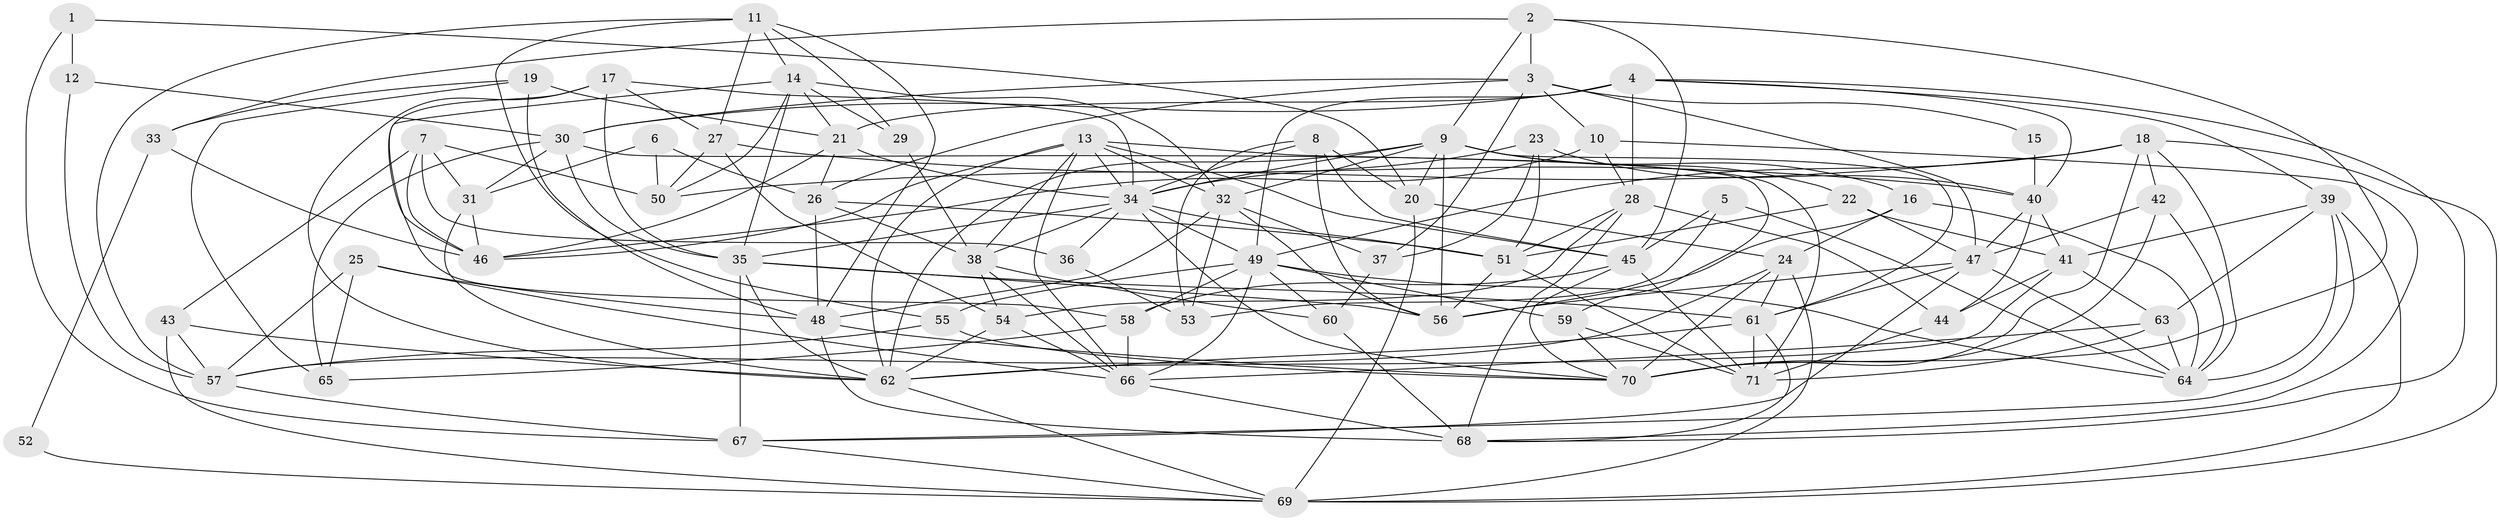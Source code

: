 // original degree distribution, {3: 0.23943661971830985, 5: 0.20422535211267606, 6: 0.06338028169014084, 4: 0.31690140845070425, 2: 0.1267605633802817, 7: 0.035211267605633804, 8: 0.014084507042253521}
// Generated by graph-tools (version 1.1) at 2025/02/03/09/25 03:02:05]
// undirected, 71 vertices, 202 edges
graph export_dot {
graph [start="1"]
  node [color=gray90,style=filled];
  1;
  2;
  3;
  4;
  5;
  6;
  7;
  8;
  9;
  10;
  11;
  12;
  13;
  14;
  15;
  16;
  17;
  18;
  19;
  20;
  21;
  22;
  23;
  24;
  25;
  26;
  27;
  28;
  29;
  30;
  31;
  32;
  33;
  34;
  35;
  36;
  37;
  38;
  39;
  40;
  41;
  42;
  43;
  44;
  45;
  46;
  47;
  48;
  49;
  50;
  51;
  52;
  53;
  54;
  55;
  56;
  57;
  58;
  59;
  60;
  61;
  62;
  63;
  64;
  65;
  66;
  67;
  68;
  69;
  70;
  71;
  1 -- 12 [weight=1.0];
  1 -- 20 [weight=1.0];
  1 -- 67 [weight=1.0];
  2 -- 3 [weight=1.0];
  2 -- 9 [weight=1.0];
  2 -- 33 [weight=1.0];
  2 -- 45 [weight=1.0];
  2 -- 70 [weight=1.0];
  3 -- 10 [weight=1.0];
  3 -- 15 [weight=1.0];
  3 -- 26 [weight=1.0];
  3 -- 30 [weight=1.0];
  3 -- 37 [weight=1.0];
  3 -- 47 [weight=1.0];
  4 -- 21 [weight=1.0];
  4 -- 28 [weight=1.0];
  4 -- 30 [weight=1.0];
  4 -- 39 [weight=1.0];
  4 -- 40 [weight=1.0];
  4 -- 49 [weight=1.0];
  4 -- 68 [weight=1.0];
  5 -- 45 [weight=1.0];
  5 -- 53 [weight=1.0];
  5 -- 64 [weight=1.0];
  6 -- 26 [weight=1.0];
  6 -- 31 [weight=1.0];
  6 -- 50 [weight=1.0];
  7 -- 31 [weight=1.0];
  7 -- 36 [weight=1.0];
  7 -- 43 [weight=1.0];
  7 -- 46 [weight=1.0];
  7 -- 50 [weight=1.0];
  8 -- 20 [weight=1.0];
  8 -- 34 [weight=1.0];
  8 -- 45 [weight=1.0];
  8 -- 53 [weight=1.0];
  8 -- 56 [weight=1.0];
  9 -- 16 [weight=1.0];
  9 -- 20 [weight=1.0];
  9 -- 22 [weight=1.0];
  9 -- 32 [weight=1.0];
  9 -- 34 [weight=1.0];
  9 -- 56 [weight=1.0];
  9 -- 61 [weight=1.0];
  9 -- 62 [weight=1.0];
  10 -- 28 [weight=1.0];
  10 -- 46 [weight=1.0];
  10 -- 68 [weight=1.0];
  11 -- 14 [weight=1.0];
  11 -- 27 [weight=1.0];
  11 -- 29 [weight=1.0];
  11 -- 48 [weight=1.0];
  11 -- 55 [weight=1.0];
  11 -- 57 [weight=1.0];
  12 -- 30 [weight=1.0];
  12 -- 57 [weight=1.0];
  13 -- 32 [weight=1.0];
  13 -- 34 [weight=1.0];
  13 -- 38 [weight=1.0];
  13 -- 45 [weight=1.0];
  13 -- 46 [weight=2.0];
  13 -- 62 [weight=1.0];
  13 -- 66 [weight=1.0];
  13 -- 71 [weight=1.0];
  14 -- 21 [weight=1.0];
  14 -- 29 [weight=1.0];
  14 -- 32 [weight=1.0];
  14 -- 35 [weight=1.0];
  14 -- 50 [weight=1.0];
  14 -- 58 [weight=1.0];
  15 -- 40 [weight=1.0];
  16 -- 24 [weight=2.0];
  16 -- 56 [weight=1.0];
  16 -- 64 [weight=1.0];
  17 -- 27 [weight=1.0];
  17 -- 34 [weight=1.0];
  17 -- 35 [weight=1.0];
  17 -- 46 [weight=1.0];
  17 -- 62 [weight=1.0];
  18 -- 42 [weight=1.0];
  18 -- 49 [weight=1.0];
  18 -- 50 [weight=1.0];
  18 -- 64 [weight=1.0];
  18 -- 69 [weight=1.0];
  18 -- 70 [weight=1.0];
  19 -- 21 [weight=1.0];
  19 -- 33 [weight=1.0];
  19 -- 48 [weight=1.0];
  19 -- 65 [weight=1.0];
  20 -- 24 [weight=1.0];
  20 -- 69 [weight=1.0];
  21 -- 26 [weight=1.0];
  21 -- 34 [weight=1.0];
  21 -- 46 [weight=1.0];
  22 -- 41 [weight=1.0];
  22 -- 47 [weight=1.0];
  22 -- 51 [weight=1.0];
  23 -- 34 [weight=1.0];
  23 -- 37 [weight=1.0];
  23 -- 40 [weight=1.0];
  23 -- 51 [weight=1.0];
  24 -- 57 [weight=1.0];
  24 -- 61 [weight=1.0];
  24 -- 69 [weight=1.0];
  24 -- 70 [weight=2.0];
  25 -- 48 [weight=1.0];
  25 -- 57 [weight=1.0];
  25 -- 65 [weight=1.0];
  25 -- 66 [weight=2.0];
  26 -- 38 [weight=1.0];
  26 -- 48 [weight=1.0];
  26 -- 51 [weight=1.0];
  27 -- 40 [weight=1.0];
  27 -- 50 [weight=1.0];
  27 -- 54 [weight=1.0];
  28 -- 44 [weight=1.0];
  28 -- 51 [weight=1.0];
  28 -- 54 [weight=1.0];
  28 -- 68 [weight=1.0];
  29 -- 38 [weight=1.0];
  30 -- 31 [weight=1.0];
  30 -- 35 [weight=1.0];
  30 -- 59 [weight=1.0];
  30 -- 65 [weight=1.0];
  31 -- 46 [weight=1.0];
  31 -- 62 [weight=1.0];
  32 -- 37 [weight=1.0];
  32 -- 48 [weight=1.0];
  32 -- 53 [weight=1.0];
  32 -- 56 [weight=1.0];
  33 -- 46 [weight=1.0];
  33 -- 52 [weight=1.0];
  34 -- 35 [weight=1.0];
  34 -- 36 [weight=1.0];
  34 -- 38 [weight=1.0];
  34 -- 49 [weight=1.0];
  34 -- 51 [weight=1.0];
  34 -- 70 [weight=1.0];
  35 -- 56 [weight=1.0];
  35 -- 61 [weight=1.0];
  35 -- 62 [weight=1.0];
  35 -- 67 [weight=2.0];
  36 -- 53 [weight=1.0];
  37 -- 60 [weight=1.0];
  38 -- 54 [weight=1.0];
  38 -- 60 [weight=1.0];
  38 -- 66 [weight=1.0];
  39 -- 41 [weight=1.0];
  39 -- 63 [weight=1.0];
  39 -- 64 [weight=1.0];
  39 -- 67 [weight=1.0];
  39 -- 69 [weight=1.0];
  40 -- 41 [weight=1.0];
  40 -- 44 [weight=1.0];
  40 -- 47 [weight=1.0];
  41 -- 44 [weight=1.0];
  41 -- 62 [weight=1.0];
  41 -- 63 [weight=1.0];
  42 -- 47 [weight=1.0];
  42 -- 64 [weight=1.0];
  42 -- 70 [weight=1.0];
  43 -- 57 [weight=1.0];
  43 -- 62 [weight=1.0];
  43 -- 69 [weight=1.0];
  44 -- 71 [weight=1.0];
  45 -- 58 [weight=1.0];
  45 -- 70 [weight=1.0];
  45 -- 71 [weight=1.0];
  47 -- 56 [weight=1.0];
  47 -- 61 [weight=1.0];
  47 -- 64 [weight=1.0];
  47 -- 67 [weight=1.0];
  48 -- 68 [weight=1.0];
  48 -- 70 [weight=1.0];
  49 -- 55 [weight=1.0];
  49 -- 58 [weight=1.0];
  49 -- 59 [weight=1.0];
  49 -- 60 [weight=1.0];
  49 -- 64 [weight=1.0];
  49 -- 66 [weight=1.0];
  51 -- 56 [weight=1.0];
  51 -- 71 [weight=1.0];
  52 -- 69 [weight=1.0];
  54 -- 62 [weight=1.0];
  54 -- 66 [weight=1.0];
  55 -- 57 [weight=1.0];
  55 -- 70 [weight=1.0];
  57 -- 67 [weight=1.0];
  58 -- 65 [weight=1.0];
  58 -- 66 [weight=2.0];
  59 -- 70 [weight=1.0];
  59 -- 71 [weight=1.0];
  60 -- 68 [weight=1.0];
  61 -- 62 [weight=1.0];
  61 -- 68 [weight=1.0];
  61 -- 71 [weight=1.0];
  62 -- 69 [weight=1.0];
  63 -- 64 [weight=1.0];
  63 -- 66 [weight=1.0];
  63 -- 71 [weight=1.0];
  66 -- 68 [weight=2.0];
  67 -- 69 [weight=1.0];
}
